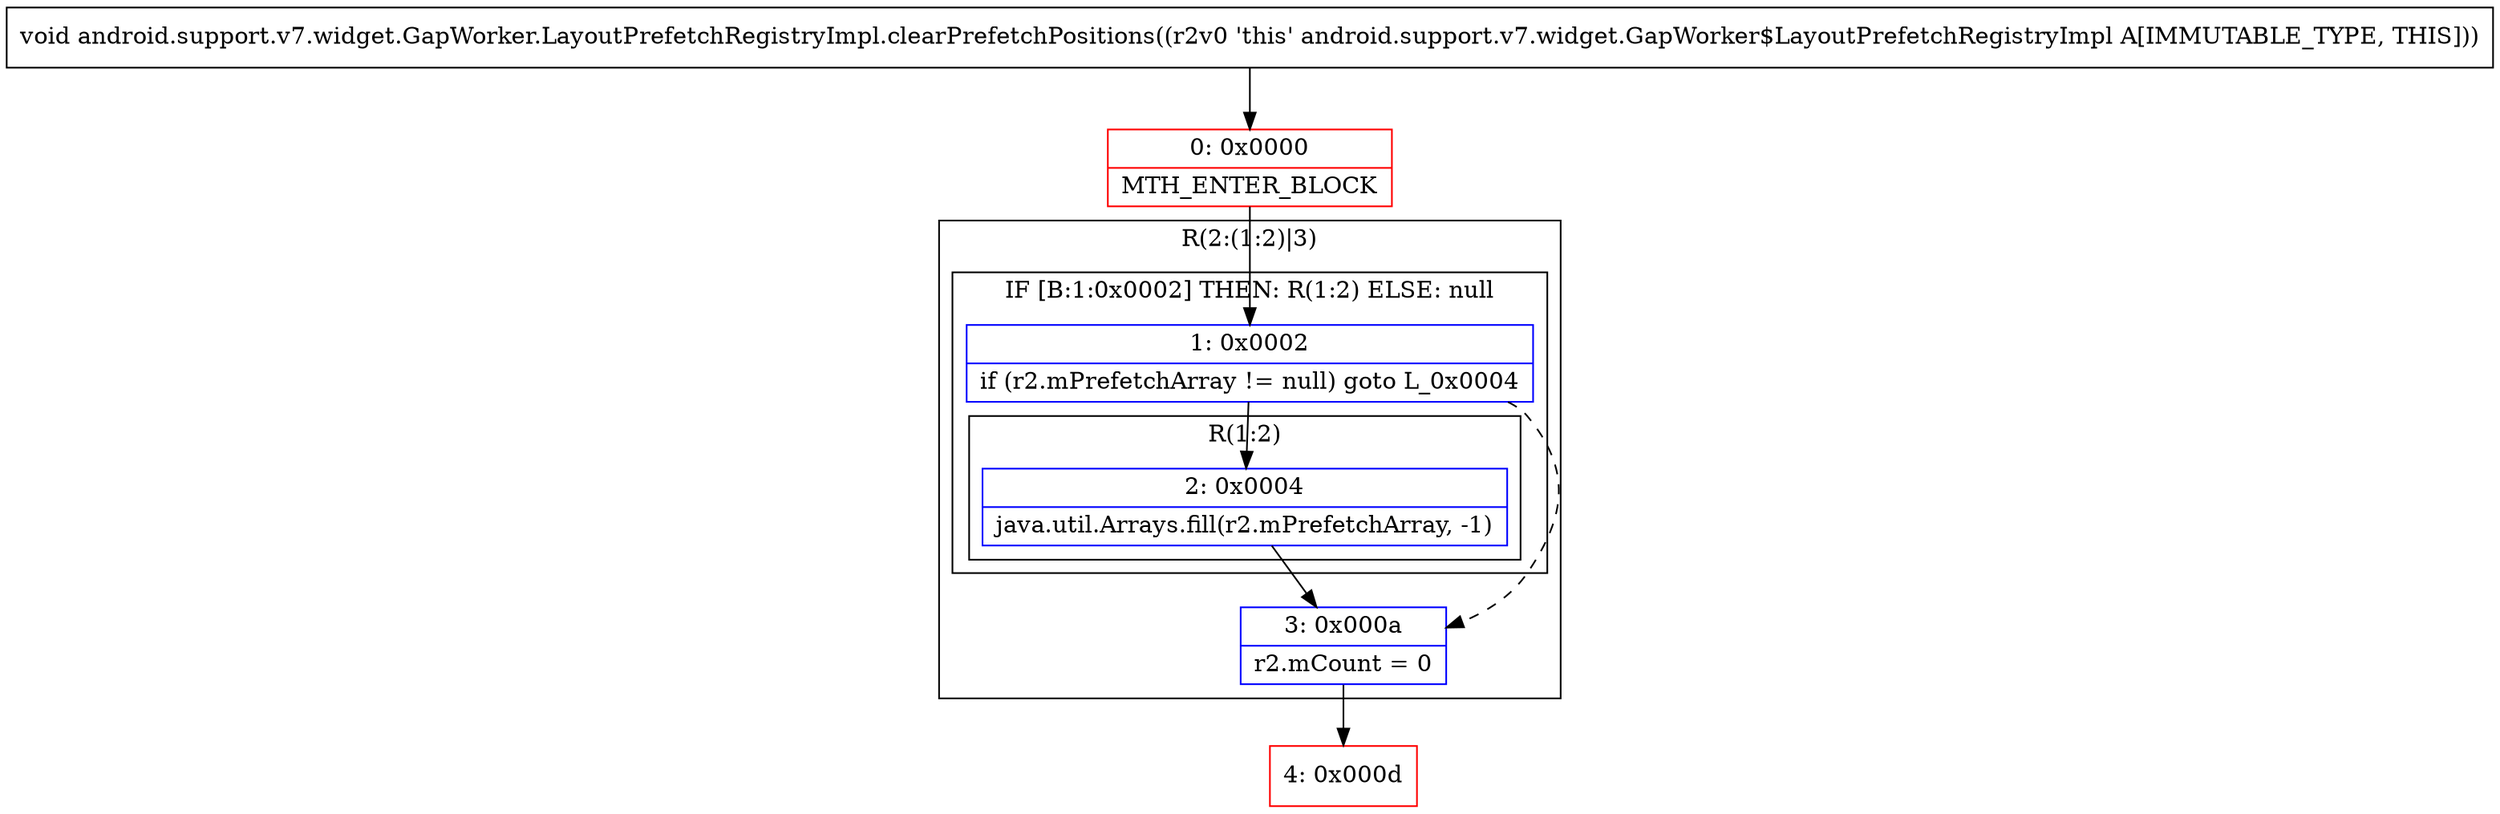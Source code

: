 digraph "CFG forandroid.support.v7.widget.GapWorker.LayoutPrefetchRegistryImpl.clearPrefetchPositions()V" {
subgraph cluster_Region_1413626815 {
label = "R(2:(1:2)|3)";
node [shape=record,color=blue];
subgraph cluster_IfRegion_1004452159 {
label = "IF [B:1:0x0002] THEN: R(1:2) ELSE: null";
node [shape=record,color=blue];
Node_1 [shape=record,label="{1\:\ 0x0002|if (r2.mPrefetchArray != null) goto L_0x0004\l}"];
subgraph cluster_Region_113293627 {
label = "R(1:2)";
node [shape=record,color=blue];
Node_2 [shape=record,label="{2\:\ 0x0004|java.util.Arrays.fill(r2.mPrefetchArray, \-1)\l}"];
}
}
Node_3 [shape=record,label="{3\:\ 0x000a|r2.mCount = 0\l}"];
}
Node_0 [shape=record,color=red,label="{0\:\ 0x0000|MTH_ENTER_BLOCK\l}"];
Node_4 [shape=record,color=red,label="{4\:\ 0x000d}"];
MethodNode[shape=record,label="{void android.support.v7.widget.GapWorker.LayoutPrefetchRegistryImpl.clearPrefetchPositions((r2v0 'this' android.support.v7.widget.GapWorker$LayoutPrefetchRegistryImpl A[IMMUTABLE_TYPE, THIS])) }"];
MethodNode -> Node_0;
Node_1 -> Node_2;
Node_1 -> Node_3[style=dashed];
Node_2 -> Node_3;
Node_3 -> Node_4;
Node_0 -> Node_1;
}

